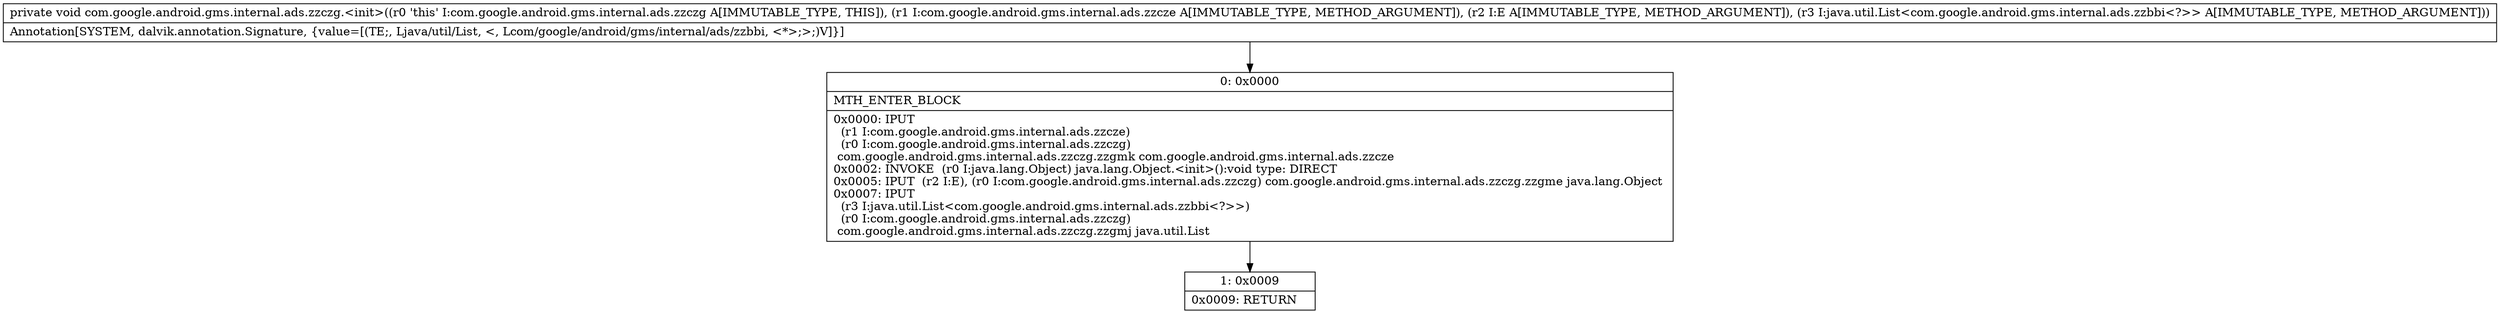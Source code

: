 digraph "CFG forcom.google.android.gms.internal.ads.zzczg.\<init\>(Lcom\/google\/android\/gms\/internal\/ads\/zzcze;Ljava\/lang\/Object;Ljava\/util\/List;)V" {
Node_0 [shape=record,label="{0\:\ 0x0000|MTH_ENTER_BLOCK\l|0x0000: IPUT  \l  (r1 I:com.google.android.gms.internal.ads.zzcze)\l  (r0 I:com.google.android.gms.internal.ads.zzczg)\l com.google.android.gms.internal.ads.zzczg.zzgmk com.google.android.gms.internal.ads.zzcze \l0x0002: INVOKE  (r0 I:java.lang.Object) java.lang.Object.\<init\>():void type: DIRECT \l0x0005: IPUT  (r2 I:E), (r0 I:com.google.android.gms.internal.ads.zzczg) com.google.android.gms.internal.ads.zzczg.zzgme java.lang.Object \l0x0007: IPUT  \l  (r3 I:java.util.List\<com.google.android.gms.internal.ads.zzbbi\<?\>\>)\l  (r0 I:com.google.android.gms.internal.ads.zzczg)\l com.google.android.gms.internal.ads.zzczg.zzgmj java.util.List \l}"];
Node_1 [shape=record,label="{1\:\ 0x0009|0x0009: RETURN   \l}"];
MethodNode[shape=record,label="{private void com.google.android.gms.internal.ads.zzczg.\<init\>((r0 'this' I:com.google.android.gms.internal.ads.zzczg A[IMMUTABLE_TYPE, THIS]), (r1 I:com.google.android.gms.internal.ads.zzcze A[IMMUTABLE_TYPE, METHOD_ARGUMENT]), (r2 I:E A[IMMUTABLE_TYPE, METHOD_ARGUMENT]), (r3 I:java.util.List\<com.google.android.gms.internal.ads.zzbbi\<?\>\> A[IMMUTABLE_TYPE, METHOD_ARGUMENT]))  | Annotation[SYSTEM, dalvik.annotation.Signature, \{value=[(TE;, Ljava\/util\/List, \<, Lcom\/google\/android\/gms\/internal\/ads\/zzbbi, \<*\>;\>;)V]\}]\l}"];
MethodNode -> Node_0;
Node_0 -> Node_1;
}

